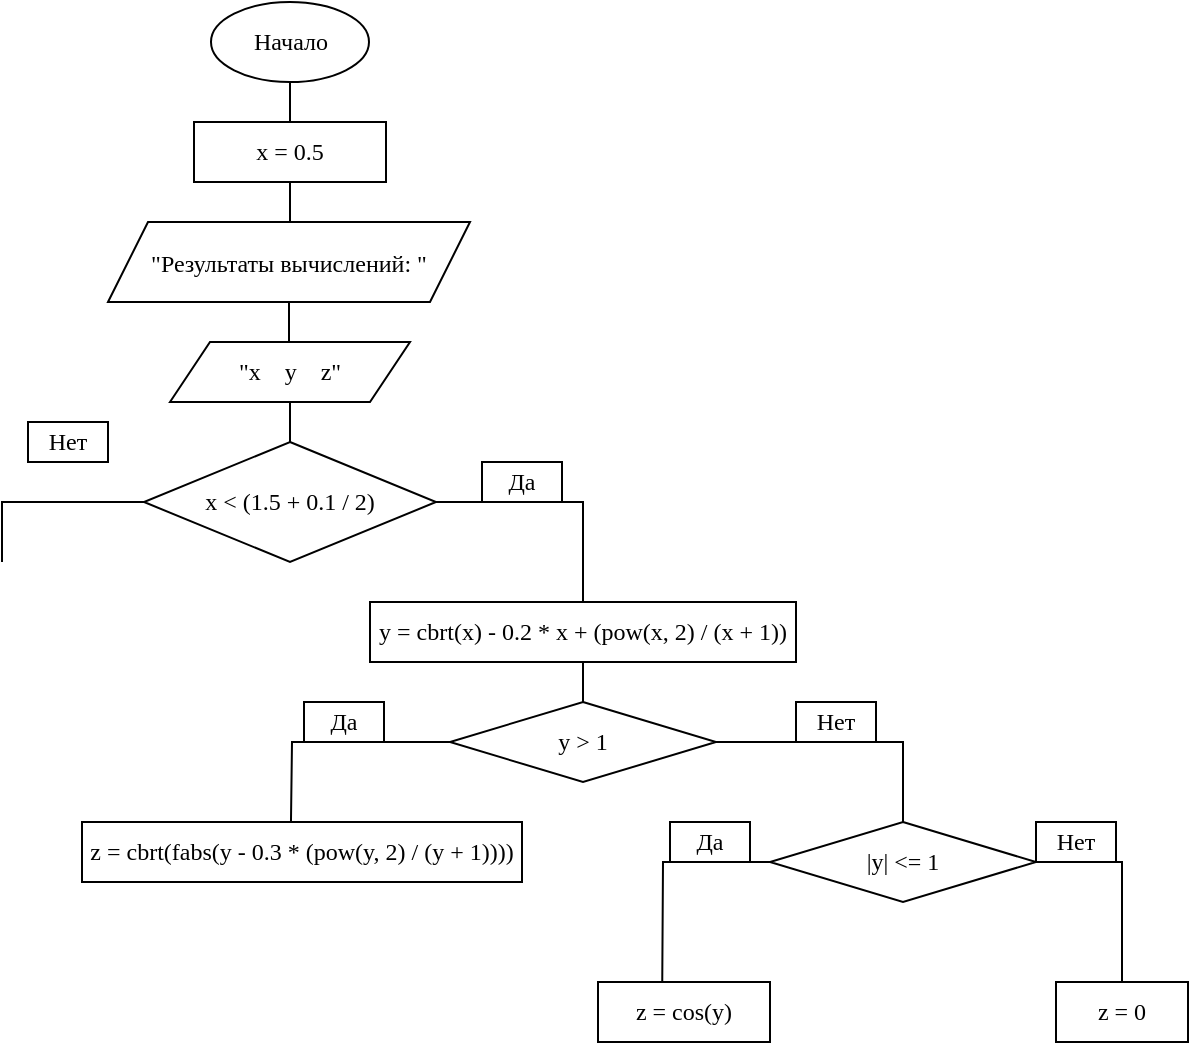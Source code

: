 <mxfile version="20.7.4" type="github">
  <diagram id="C5RBs43oDa-KdzZeNtuy" name="Page-1">
    <mxGraphModel dx="737" dy="309" grid="1" gridSize="10" guides="1" tooltips="1" connect="1" arrows="1" fold="1" page="1" pageScale="1" pageWidth="827" pageHeight="1169" math="0" shadow="0">
      <root>
        <mxCell id="WIyWlLk6GJQsqaUBKTNV-0" />
        <mxCell id="WIyWlLk6GJQsqaUBKTNV-1" parent="WIyWlLk6GJQsqaUBKTNV-0" />
        <mxCell id="H_IonGy6lu5l5pVGf9lK-6" value="" style="edgeStyle=orthogonalEdgeStyle;rounded=0;orthogonalLoop=1;jettySize=auto;html=1;fontFamily=Times New Roman;fontSize=12;endArrow=none;endFill=0;" edge="1" parent="WIyWlLk6GJQsqaUBKTNV-1" source="H_IonGy6lu5l5pVGf9lK-0" target="H_IonGy6lu5l5pVGf9lK-5">
          <mxGeometry relative="1" as="geometry" />
        </mxCell>
        <mxCell id="H_IonGy6lu5l5pVGf9lK-0" value="&lt;font style=&quot;font-size: 12px;&quot; face=&quot;Times New Roman&quot;&gt;Начало&lt;/font&gt;" style="ellipse;whiteSpace=wrap;html=1;" vertex="1" parent="WIyWlLk6GJQsqaUBKTNV-1">
          <mxGeometry x="144.5" y="10" width="79" height="40" as="geometry" />
        </mxCell>
        <mxCell id="H_IonGy6lu5l5pVGf9lK-13" value="" style="edgeStyle=orthogonalEdgeStyle;rounded=0;orthogonalLoop=1;jettySize=auto;html=1;fontFamily=Times New Roman;fontSize=12;endArrow=none;endFill=0;" edge="1" parent="WIyWlLk6GJQsqaUBKTNV-1" source="H_IonGy6lu5l5pVGf9lK-1" target="H_IonGy6lu5l5pVGf9lK-12">
          <mxGeometry relative="1" as="geometry" />
        </mxCell>
        <mxCell id="H_IonGy6lu5l5pVGf9lK-1" value="&lt;font style=&quot;font-size: 12px;&quot;&gt;&quot;Результаты вычислений: &quot;&lt;/font&gt;" style="shape=parallelogram;perimeter=parallelogramPerimeter;whiteSpace=wrap;html=1;fixedSize=1;fontFamily=Times New Roman;fontSize=13;" vertex="1" parent="WIyWlLk6GJQsqaUBKTNV-1">
          <mxGeometry x="93" y="120" width="181" height="40" as="geometry" />
        </mxCell>
        <mxCell id="H_IonGy6lu5l5pVGf9lK-11" value="" style="edgeStyle=orthogonalEdgeStyle;rounded=0;orthogonalLoop=1;jettySize=auto;html=1;fontFamily=Times New Roman;fontSize=12;endArrow=none;endFill=0;" edge="1" parent="WIyWlLk6GJQsqaUBKTNV-1" source="H_IonGy6lu5l5pVGf9lK-5" target="H_IonGy6lu5l5pVGf9lK-1">
          <mxGeometry relative="1" as="geometry">
            <Array as="points">
              <mxPoint x="183" y="120" />
              <mxPoint x="183" y="120" />
            </Array>
          </mxGeometry>
        </mxCell>
        <mxCell id="H_IonGy6lu5l5pVGf9lK-5" value="x = 0.5" style="rounded=0;whiteSpace=wrap;html=1;fontFamily=Times New Roman;fontSize=12;" vertex="1" parent="WIyWlLk6GJQsqaUBKTNV-1">
          <mxGeometry x="136" y="70" width="96" height="30" as="geometry" />
        </mxCell>
        <mxCell id="H_IonGy6lu5l5pVGf9lK-17" value="" style="edgeStyle=orthogonalEdgeStyle;rounded=0;orthogonalLoop=1;jettySize=auto;html=1;fontFamily=Times New Roman;fontSize=12;endArrow=none;endFill=0;" edge="1" parent="WIyWlLk6GJQsqaUBKTNV-1" source="H_IonGy6lu5l5pVGf9lK-12" target="H_IonGy6lu5l5pVGf9lK-16">
          <mxGeometry relative="1" as="geometry" />
        </mxCell>
        <mxCell id="H_IonGy6lu5l5pVGf9lK-12" value="&quot;x&amp;nbsp; &amp;nbsp; y&amp;nbsp; &amp;nbsp; z&quot;" style="shape=parallelogram;perimeter=parallelogramPerimeter;whiteSpace=wrap;html=1;fixedSize=1;fontFamily=Times New Roman;fontSize=12;" vertex="1" parent="WIyWlLk6GJQsqaUBKTNV-1">
          <mxGeometry x="124" y="180" width="120" height="30" as="geometry" />
        </mxCell>
        <mxCell id="H_IonGy6lu5l5pVGf9lK-24" style="edgeStyle=orthogonalEdgeStyle;rounded=0;orthogonalLoop=1;jettySize=auto;html=1;exitX=1;exitY=0.5;exitDx=0;exitDy=0;fontFamily=Times New Roman;fontSize=12;endArrow=none;endFill=0;entryX=0.5;entryY=0;entryDx=0;entryDy=0;" edge="1" parent="WIyWlLk6GJQsqaUBKTNV-1" source="H_IonGy6lu5l5pVGf9lK-16" target="H_IonGy6lu5l5pVGf9lK-29">
          <mxGeometry relative="1" as="geometry">
            <mxPoint x="320" y="290" as="targetPoint" />
            <Array as="points">
              <mxPoint x="331" y="260" />
            </Array>
          </mxGeometry>
        </mxCell>
        <mxCell id="H_IonGy6lu5l5pVGf9lK-26" style="edgeStyle=orthogonalEdgeStyle;rounded=0;orthogonalLoop=1;jettySize=auto;html=1;exitX=0;exitY=0.5;exitDx=0;exitDy=0;fontFamily=Times New Roman;fontSize=12;endArrow=none;endFill=0;" edge="1" parent="WIyWlLk6GJQsqaUBKTNV-1" source="H_IonGy6lu5l5pVGf9lK-16">
          <mxGeometry relative="1" as="geometry">
            <mxPoint x="40" y="290" as="targetPoint" />
            <Array as="points">
              <mxPoint x="40" y="260" />
              <mxPoint x="40" y="290" />
            </Array>
          </mxGeometry>
        </mxCell>
        <mxCell id="H_IonGy6lu5l5pVGf9lK-16" value="x &amp;lt; (1.5 + 0.1 / 2)" style="rhombus;whiteSpace=wrap;html=1;fontFamily=Times New Roman;fontSize=12;" vertex="1" parent="WIyWlLk6GJQsqaUBKTNV-1">
          <mxGeometry x="111" y="230" width="146" height="60" as="geometry" />
        </mxCell>
        <mxCell id="H_IonGy6lu5l5pVGf9lK-27" value="Да" style="rounded=0;whiteSpace=wrap;html=1;fontFamily=Times New Roman;fontSize=12;" vertex="1" parent="WIyWlLk6GJQsqaUBKTNV-1">
          <mxGeometry x="280" y="240" width="40" height="20" as="geometry" />
        </mxCell>
        <mxCell id="H_IonGy6lu5l5pVGf9lK-28" value="Нет" style="rounded=0;whiteSpace=wrap;html=1;fontFamily=Times New Roman;fontSize=12;" vertex="1" parent="WIyWlLk6GJQsqaUBKTNV-1">
          <mxGeometry x="53" y="220" width="40" height="20" as="geometry" />
        </mxCell>
        <mxCell id="H_IonGy6lu5l5pVGf9lK-33" style="edgeStyle=orthogonalEdgeStyle;rounded=0;orthogonalLoop=1;jettySize=auto;html=1;exitX=0.5;exitY=1;exitDx=0;exitDy=0;entryX=0.5;entryY=0;entryDx=0;entryDy=0;fontFamily=Times New Roman;fontSize=12;endArrow=none;endFill=0;" edge="1" parent="WIyWlLk6GJQsqaUBKTNV-1" source="H_IonGy6lu5l5pVGf9lK-29" target="H_IonGy6lu5l5pVGf9lK-32">
          <mxGeometry relative="1" as="geometry" />
        </mxCell>
        <mxCell id="H_IonGy6lu5l5pVGf9lK-29" value="y = cbrt(x) - 0.2 * x + (pow(x, 2) / (x + 1))" style="rounded=0;whiteSpace=wrap;html=1;fontFamily=Times New Roman;fontSize=12;" vertex="1" parent="WIyWlLk6GJQsqaUBKTNV-1">
          <mxGeometry x="224" y="310" width="213" height="30" as="geometry" />
        </mxCell>
        <mxCell id="H_IonGy6lu5l5pVGf9lK-35" style="edgeStyle=orthogonalEdgeStyle;rounded=0;orthogonalLoop=1;jettySize=auto;html=1;exitX=1;exitY=0.5;exitDx=0;exitDy=0;fontFamily=Times New Roman;fontSize=12;endArrow=none;endFill=0;entryX=0.5;entryY=0;entryDx=0;entryDy=0;" edge="1" parent="WIyWlLk6GJQsqaUBKTNV-1" source="H_IonGy6lu5l5pVGf9lK-32" target="H_IonGy6lu5l5pVGf9lK-44">
          <mxGeometry relative="1" as="geometry">
            <mxPoint x="484.483" y="440.005" as="targetPoint" />
          </mxGeometry>
        </mxCell>
        <mxCell id="H_IonGy6lu5l5pVGf9lK-37" style="edgeStyle=orthogonalEdgeStyle;rounded=0;orthogonalLoop=1;jettySize=auto;html=1;exitX=0;exitY=0.5;exitDx=0;exitDy=0;fontFamily=Times New Roman;fontSize=12;endArrow=none;endFill=0;" edge="1" parent="WIyWlLk6GJQsqaUBKTNV-1" source="H_IonGy6lu5l5pVGf9lK-32">
          <mxGeometry relative="1" as="geometry">
            <mxPoint x="184.483" y="420.005" as="targetPoint" />
          </mxGeometry>
        </mxCell>
        <mxCell id="H_IonGy6lu5l5pVGf9lK-32" value="y &amp;gt; 1" style="rhombus;whiteSpace=wrap;html=1;fontFamily=Times New Roman;fontSize=12;" vertex="1" parent="WIyWlLk6GJQsqaUBKTNV-1">
          <mxGeometry x="264" y="360" width="133" height="40" as="geometry" />
        </mxCell>
        <mxCell id="H_IonGy6lu5l5pVGf9lK-38" value="Да" style="rounded=0;whiteSpace=wrap;html=1;fontFamily=Times New Roman;fontSize=12;" vertex="1" parent="WIyWlLk6GJQsqaUBKTNV-1">
          <mxGeometry x="191" y="360" width="40" height="20" as="geometry" />
        </mxCell>
        <mxCell id="H_IonGy6lu5l5pVGf9lK-42" value="Нет" style="rounded=0;whiteSpace=wrap;html=1;fontFamily=Times New Roman;fontSize=12;" vertex="1" parent="WIyWlLk6GJQsqaUBKTNV-1">
          <mxGeometry x="437" y="360" width="40" height="20" as="geometry" />
        </mxCell>
        <mxCell id="H_IonGy6lu5l5pVGf9lK-43" value="z = cbrt(fabs(y - 0.3 * (pow(y, 2) / (y + 1))))" style="rounded=0;whiteSpace=wrap;html=1;fontFamily=Times New Roman;fontSize=12;" vertex="1" parent="WIyWlLk6GJQsqaUBKTNV-1">
          <mxGeometry x="80" y="420" width="220" height="30" as="geometry" />
        </mxCell>
        <mxCell id="H_IonGy6lu5l5pVGf9lK-48" style="edgeStyle=orthogonalEdgeStyle;rounded=0;orthogonalLoop=1;jettySize=auto;html=1;exitX=0;exitY=0.5;exitDx=0;exitDy=0;fontFamily=Times New Roman;fontSize=12;endArrow=none;endFill=0;" edge="1" parent="WIyWlLk6GJQsqaUBKTNV-1" source="H_IonGy6lu5l5pVGf9lK-44">
          <mxGeometry relative="1" as="geometry">
            <mxPoint x="370" y="520" as="targetPoint" />
          </mxGeometry>
        </mxCell>
        <mxCell id="H_IonGy6lu5l5pVGf9lK-50" style="edgeStyle=orthogonalEdgeStyle;rounded=0;orthogonalLoop=1;jettySize=auto;html=1;exitX=1;exitY=0.5;exitDx=0;exitDy=0;fontFamily=Times New Roman;fontSize=12;endArrow=none;endFill=0;entryX=0.5;entryY=0;entryDx=0;entryDy=0;" edge="1" parent="WIyWlLk6GJQsqaUBKTNV-1" source="H_IonGy6lu5l5pVGf9lK-44" target="H_IonGy6lu5l5pVGf9lK-54">
          <mxGeometry relative="1" as="geometry">
            <mxPoint x="630.029" y="511.888" as="targetPoint" />
            <Array as="points">
              <mxPoint x="600" y="440" />
            </Array>
          </mxGeometry>
        </mxCell>
        <mxCell id="H_IonGy6lu5l5pVGf9lK-44" value="|y| &amp;lt;= 1" style="rhombus;whiteSpace=wrap;html=1;fontFamily=Times New Roman;fontSize=12;" vertex="1" parent="WIyWlLk6GJQsqaUBKTNV-1">
          <mxGeometry x="424" y="420" width="133" height="40" as="geometry" />
        </mxCell>
        <mxCell id="H_IonGy6lu5l5pVGf9lK-51" value="Да" style="rounded=0;whiteSpace=wrap;html=1;fontFamily=Times New Roman;fontSize=12;" vertex="1" parent="WIyWlLk6GJQsqaUBKTNV-1">
          <mxGeometry x="374" y="420" width="40" height="20" as="geometry" />
        </mxCell>
        <mxCell id="H_IonGy6lu5l5pVGf9lK-52" value="Нет" style="rounded=0;whiteSpace=wrap;html=1;fontFamily=Times New Roman;fontSize=12;" vertex="1" parent="WIyWlLk6GJQsqaUBKTNV-1">
          <mxGeometry x="557" y="420" width="40" height="20" as="geometry" />
        </mxCell>
        <mxCell id="H_IonGy6lu5l5pVGf9lK-53" value="z = cos(y)" style="rounded=0;whiteSpace=wrap;html=1;fontFamily=Times New Roman;fontSize=12;" vertex="1" parent="WIyWlLk6GJQsqaUBKTNV-1">
          <mxGeometry x="338" y="500" width="86" height="30" as="geometry" />
        </mxCell>
        <mxCell id="H_IonGy6lu5l5pVGf9lK-54" value="z = 0" style="rounded=0;whiteSpace=wrap;html=1;fontFamily=Times New Roman;fontSize=12;" vertex="1" parent="WIyWlLk6GJQsqaUBKTNV-1">
          <mxGeometry x="567" y="500" width="66" height="30" as="geometry" />
        </mxCell>
      </root>
    </mxGraphModel>
  </diagram>
</mxfile>
